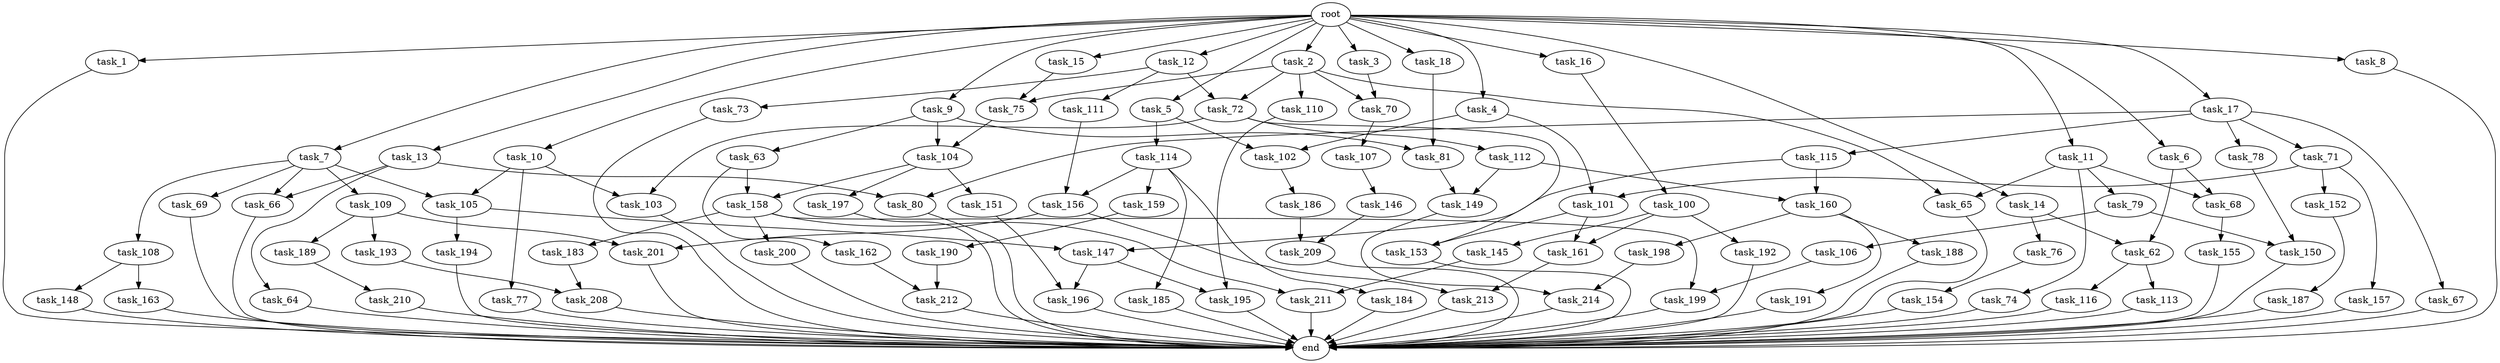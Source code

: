 digraph G {
  task_116 [size="77309411328.000000"];
  task_105 [size="1408749273088.000000"];
  task_163 [size="34359738368.000000"];
  task_15 [size="1024.000000"];
  task_102 [size="429496729600.000000"];
  task_63 [size="309237645312.000000"];
  task_184 [size="34359738368.000000"];
  task_153 [size="970662608896.000000"];
  task_191 [size="137438953472.000000"];
  task_7 [size="1024.000000"];
  task_104 [size="1005022347264.000000"];
  task_193 [size="77309411328.000000"];
  task_79 [size="34359738368.000000"];
  task_75 [size="833223655424.000000"];
  task_214 [size="274877906944.000000"];
  task_154 [size="34359738368.000000"];
  task_106 [size="77309411328.000000"];
  task_196 [size="292057776128.000000"];
  task_9 [size="1024.000000"];
  task_155 [size="549755813888.000000"];
  task_74 [size="34359738368.000000"];
  task_112 [size="420906795008.000000"];
  task_147 [size="68719476736.000000"];
  task_185 [size="34359738368.000000"];
  task_73 [size="549755813888.000000"];
  task_64 [size="420906795008.000000"];
  task_77 [size="858993459200.000000"];
  task_198 [size="137438953472.000000"];
  task_65 [size="730144440320.000000"];
  task_150 [size="773094113280.000000"];
  task_18 [size="1024.000000"];
  task_188 [size="137438953472.000000"];
  task_212 [size="1391569403904.000000"];
  task_68 [size="68719476736.000000"];
  task_115 [size="695784701952.000000"];
  task_160 [size="893353197568.000000"];
  task_190 [size="214748364800.000000"];
  task_156 [size="171798691840.000000"];
  task_145 [size="77309411328.000000"];
  task_1 [size="1024.000000"];
  task_159 [size="34359738368.000000"];
  task_78 [size="695784701952.000000"];
  task_157 [size="137438953472.000000"];
  task_109 [size="549755813888.000000"];
  task_210 [size="858993459200.000000"];
  task_201 [size="386547056640.000000"];
  task_189 [size="77309411328.000000"];
  task_186 [size="34359738368.000000"];
  task_69 [size="549755813888.000000"];
  task_162 [size="549755813888.000000"];
  task_80 [size="1116691496960.000000"];
  task_146 [size="420906795008.000000"];
  task_194 [size="34359738368.000000"];
  task_62 [size="343597383680.000000"];
  task_66 [size="970662608896.000000"];
  task_161 [size="627065225216.000000"];
  task_213 [size="523986010112.000000"];
  task_195 [size="214748364800.000000"];
  end [size="0.000000"];
  task_192 [size="77309411328.000000"];
  task_4 [size="1024.000000"];
  task_10 [size="1024.000000"];
  task_81 [size="343597383680.000000"];
  task_114 [size="214748364800.000000"];
  task_101 [size="352187318272.000000"];
  task_100 [size="137438953472.000000"];
  task_70 [size="833223655424.000000"];
  task_71 [size="695784701952.000000"];
  task_67 [size="695784701952.000000"];
  task_14 [size="1024.000000"];
  task_12 [size="1024.000000"];
  task_13 [size="1024.000000"];
  task_187 [size="420906795008.000000"];
  task_108 [size="549755813888.000000"];
  task_3 [size="1024.000000"];
  task_158 [size="970662608896.000000"];
  task_5 [size="1024.000000"];
  task_103 [size="1279900254208.000000"];
  task_113 [size="77309411328.000000"];
  task_6 [size="1024.000000"];
  task_11 [size="1024.000000"];
  task_2 [size="1024.000000"];
  task_209 [size="386547056640.000000"];
  task_197 [size="420906795008.000000"];
  task_183 [size="137438953472.000000"];
  task_107 [size="137438953472.000000"];
  task_72 [size="1245540515840.000000"];
  task_211 [size="446676598784.000000"];
  task_149 [size="1408749273088.000000"];
  task_17 [size="1024.000000"];
  task_76 [size="309237645312.000000"];
  task_200 [size="137438953472.000000"];
  root [size="0.000000"];
  task_148 [size="34359738368.000000"];
  task_111 [size="549755813888.000000"];
  task_8 [size="1024.000000"];
  task_16 [size="1024.000000"];
  task_199 [size="558345748480.000000"];
  task_152 [size="137438953472.000000"];
  task_151 [size="420906795008.000000"];
  task_110 [size="695784701952.000000"];
  task_208 [size="584115552256.000000"];

  task_116 -> end [size="1.000000"];
  task_105 -> task_147 [size="33554432.000000"];
  task_105 -> task_194 [size="33554432.000000"];
  task_163 -> end [size="1.000000"];
  task_15 -> task_75 [size="134217728.000000"];
  task_102 -> task_186 [size="33554432.000000"];
  task_63 -> task_158 [size="536870912.000000"];
  task_63 -> task_162 [size="536870912.000000"];
  task_184 -> end [size="1.000000"];
  task_153 -> end [size="1.000000"];
  task_191 -> end [size="1.000000"];
  task_7 -> task_66 [size="536870912.000000"];
  task_7 -> task_109 [size="536870912.000000"];
  task_7 -> task_108 [size="536870912.000000"];
  task_7 -> task_105 [size="536870912.000000"];
  task_7 -> task_69 [size="536870912.000000"];
  task_104 -> task_158 [size="411041792.000000"];
  task_104 -> task_197 [size="411041792.000000"];
  task_104 -> task_151 [size="411041792.000000"];
  task_193 -> task_208 [size="33554432.000000"];
  task_79 -> task_150 [size="75497472.000000"];
  task_79 -> task_106 [size="75497472.000000"];
  task_75 -> task_104 [size="679477248.000000"];
  task_214 -> end [size="1.000000"];
  task_154 -> end [size="1.000000"];
  task_106 -> task_199 [size="411041792.000000"];
  task_196 -> end [size="1.000000"];
  task_9 -> task_63 [size="301989888.000000"];
  task_9 -> task_81 [size="301989888.000000"];
  task_9 -> task_104 [size="301989888.000000"];
  task_155 -> end [size="1.000000"];
  task_74 -> end [size="1.000000"];
  task_112 -> task_149 [size="838860800.000000"];
  task_112 -> task_160 [size="838860800.000000"];
  task_147 -> task_195 [size="75497472.000000"];
  task_147 -> task_196 [size="75497472.000000"];
  task_185 -> end [size="1.000000"];
  task_73 -> end [size="1.000000"];
  task_64 -> end [size="1.000000"];
  task_77 -> end [size="1.000000"];
  task_198 -> task_214 [size="134217728.000000"];
  task_65 -> end [size="1.000000"];
  task_150 -> end [size="1.000000"];
  task_18 -> task_81 [size="33554432.000000"];
  task_188 -> end [size="1.000000"];
  task_212 -> end [size="1.000000"];
  task_68 -> task_155 [size="536870912.000000"];
  task_115 -> task_147 [size="33554432.000000"];
  task_115 -> task_160 [size="33554432.000000"];
  task_160 -> task_191 [size="134217728.000000"];
  task_160 -> task_188 [size="134217728.000000"];
  task_160 -> task_198 [size="134217728.000000"];
  task_190 -> task_212 [size="679477248.000000"];
  task_156 -> task_213 [size="301989888.000000"];
  task_156 -> task_201 [size="301989888.000000"];
  task_145 -> task_211 [size="301989888.000000"];
  task_1 -> end [size="1.000000"];
  task_159 -> task_190 [size="209715200.000000"];
  task_78 -> task_150 [size="679477248.000000"];
  task_157 -> end [size="1.000000"];
  task_109 -> task_193 [size="75497472.000000"];
  task_109 -> task_201 [size="75497472.000000"];
  task_109 -> task_189 [size="75497472.000000"];
  task_210 -> end [size="1.000000"];
  task_201 -> end [size="1.000000"];
  task_189 -> task_210 [size="838860800.000000"];
  task_186 -> task_209 [size="75497472.000000"];
  task_69 -> end [size="1.000000"];
  task_162 -> task_212 [size="679477248.000000"];
  task_80 -> end [size="1.000000"];
  task_146 -> task_209 [size="301989888.000000"];
  task_194 -> end [size="1.000000"];
  task_62 -> task_116 [size="75497472.000000"];
  task_62 -> task_113 [size="75497472.000000"];
  task_66 -> end [size="1.000000"];
  task_161 -> task_213 [size="209715200.000000"];
  task_213 -> end [size="1.000000"];
  task_195 -> end [size="1.000000"];
  task_192 -> end [size="1.000000"];
  task_4 -> task_101 [size="209715200.000000"];
  task_4 -> task_102 [size="209715200.000000"];
  task_10 -> task_103 [size="838860800.000000"];
  task_10 -> task_77 [size="838860800.000000"];
  task_10 -> task_105 [size="838860800.000000"];
  task_81 -> task_149 [size="536870912.000000"];
  task_114 -> task_156 [size="33554432.000000"];
  task_114 -> task_184 [size="33554432.000000"];
  task_114 -> task_185 [size="33554432.000000"];
  task_114 -> task_159 [size="33554432.000000"];
  task_101 -> task_153 [size="536870912.000000"];
  task_101 -> task_161 [size="536870912.000000"];
  task_100 -> task_161 [size="75497472.000000"];
  task_100 -> task_145 [size="75497472.000000"];
  task_100 -> task_192 [size="75497472.000000"];
  task_70 -> task_107 [size="134217728.000000"];
  task_71 -> task_101 [size="134217728.000000"];
  task_71 -> task_152 [size="134217728.000000"];
  task_71 -> task_157 [size="134217728.000000"];
  task_67 -> end [size="1.000000"];
  task_14 -> task_76 [size="301989888.000000"];
  task_14 -> task_62 [size="301989888.000000"];
  task_12 -> task_73 [size="536870912.000000"];
  task_12 -> task_111 [size="536870912.000000"];
  task_12 -> task_72 [size="536870912.000000"];
  task_13 -> task_66 [size="411041792.000000"];
  task_13 -> task_64 [size="411041792.000000"];
  task_13 -> task_80 [size="411041792.000000"];
  task_187 -> end [size="1.000000"];
  task_108 -> task_163 [size="33554432.000000"];
  task_108 -> task_148 [size="33554432.000000"];
  task_3 -> task_70 [size="134217728.000000"];
  task_158 -> task_199 [size="134217728.000000"];
  task_158 -> task_200 [size="134217728.000000"];
  task_158 -> task_183 [size="134217728.000000"];
  task_158 -> task_211 [size="134217728.000000"];
  task_5 -> task_114 [size="209715200.000000"];
  task_5 -> task_102 [size="209715200.000000"];
  task_103 -> end [size="1.000000"];
  task_113 -> end [size="1.000000"];
  task_6 -> task_68 [size="33554432.000000"];
  task_6 -> task_62 [size="33554432.000000"];
  task_11 -> task_65 [size="33554432.000000"];
  task_11 -> task_68 [size="33554432.000000"];
  task_11 -> task_79 [size="33554432.000000"];
  task_11 -> task_74 [size="33554432.000000"];
  task_2 -> task_65 [size="679477248.000000"];
  task_2 -> task_75 [size="679477248.000000"];
  task_2 -> task_70 [size="679477248.000000"];
  task_2 -> task_72 [size="679477248.000000"];
  task_2 -> task_110 [size="679477248.000000"];
  task_209 -> end [size="1.000000"];
  task_197 -> end [size="1.000000"];
  task_183 -> task_208 [size="536870912.000000"];
  task_107 -> task_146 [size="411041792.000000"];
  task_72 -> task_112 [size="411041792.000000"];
  task_72 -> task_153 [size="411041792.000000"];
  task_72 -> task_103 [size="411041792.000000"];
  task_211 -> end [size="1.000000"];
  task_149 -> task_214 [size="134217728.000000"];
  task_17 -> task_78 [size="679477248.000000"];
  task_17 -> task_67 [size="679477248.000000"];
  task_17 -> task_80 [size="679477248.000000"];
  task_17 -> task_71 [size="679477248.000000"];
  task_17 -> task_115 [size="679477248.000000"];
  task_76 -> task_154 [size="33554432.000000"];
  task_200 -> end [size="1.000000"];
  root -> task_13 [size="1.000000"];
  root -> task_17 [size="1.000000"];
  root -> task_3 [size="1.000000"];
  root -> task_4 [size="1.000000"];
  root -> task_11 [size="1.000000"];
  root -> task_15 [size="1.000000"];
  root -> task_10 [size="1.000000"];
  root -> task_6 [size="1.000000"];
  root -> task_9 [size="1.000000"];
  root -> task_16 [size="1.000000"];
  root -> task_8 [size="1.000000"];
  root -> task_18 [size="1.000000"];
  root -> task_1 [size="1.000000"];
  root -> task_5 [size="1.000000"];
  root -> task_7 [size="1.000000"];
  root -> task_2 [size="1.000000"];
  root -> task_14 [size="1.000000"];
  root -> task_12 [size="1.000000"];
  task_148 -> end [size="1.000000"];
  task_111 -> task_156 [size="134217728.000000"];
  task_8 -> end [size="1.000000"];
  task_16 -> task_100 [size="134217728.000000"];
  task_199 -> end [size="1.000000"];
  task_152 -> task_187 [size="411041792.000000"];
  task_151 -> task_196 [size="209715200.000000"];
  task_110 -> task_195 [size="134217728.000000"];
  task_208 -> end [size="1.000000"];
}
